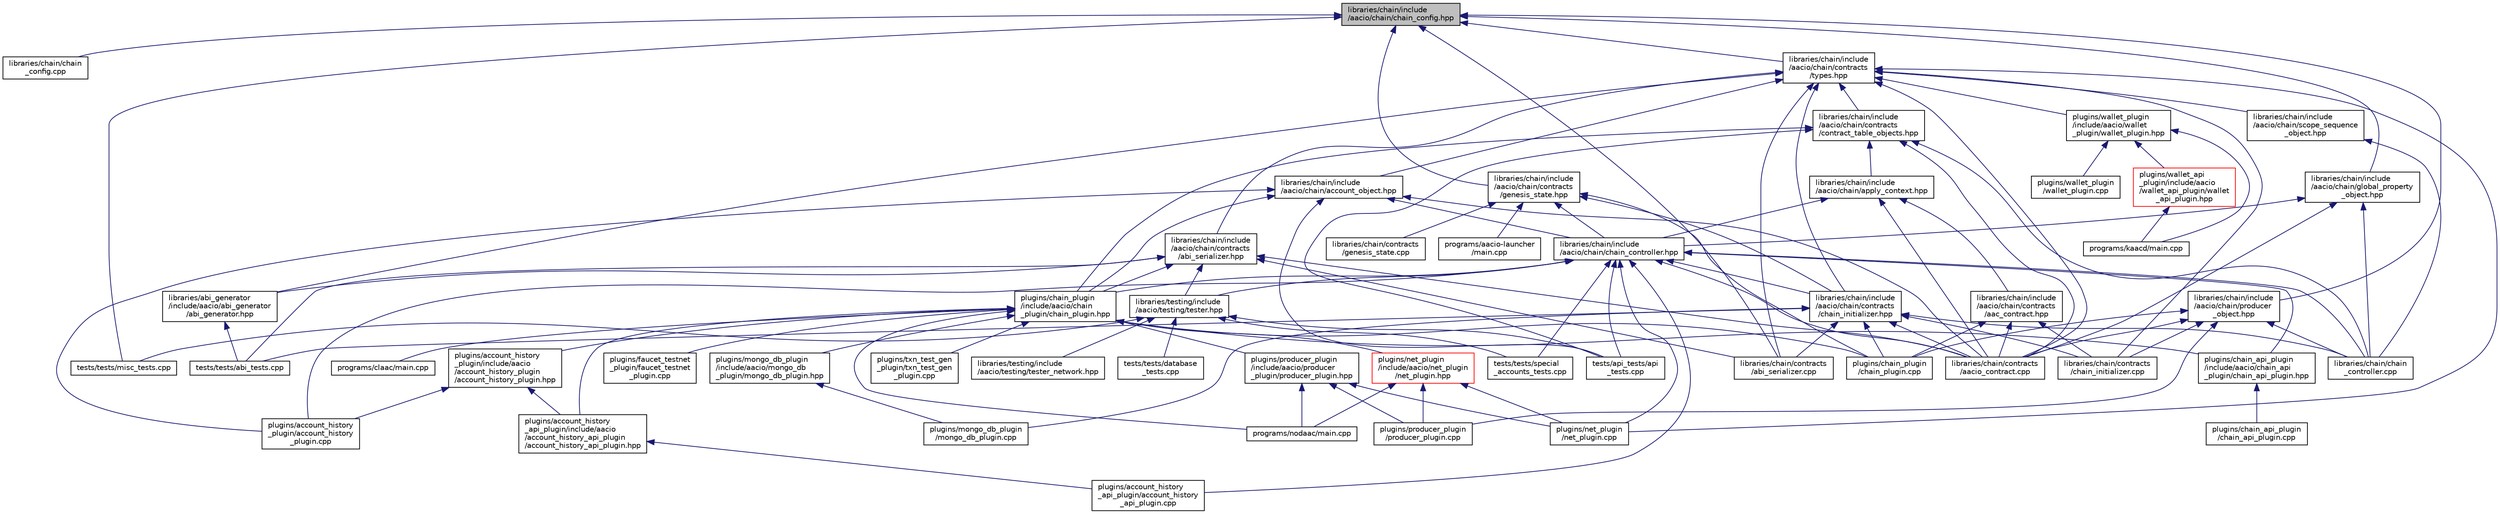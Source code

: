 digraph "libraries/chain/include/aacio/chain/chain_config.hpp"
{
  edge [fontname="Helvetica",fontsize="10",labelfontname="Helvetica",labelfontsize="10"];
  node [fontname="Helvetica",fontsize="10",shape=record];
  Node141 [label="libraries/chain/include\l/aacio/chain/chain_config.hpp",height=0.2,width=0.4,color="black", fillcolor="grey75", style="filled", fontcolor="black"];
  Node141 -> Node142 [dir="back",color="midnightblue",fontsize="10",style="solid"];
  Node142 [label="libraries/chain/chain\l_config.cpp",height=0.2,width=0.4,color="black", fillcolor="white", style="filled",URL="$chain__config_8cpp.html"];
  Node141 -> Node143 [dir="back",color="midnightblue",fontsize="10",style="solid"];
  Node143 [label="libraries/chain/contracts\l/abi_serializer.cpp",height=0.2,width=0.4,color="black", fillcolor="white", style="filled",URL="$abi__serializer_8cpp.html"];
  Node141 -> Node144 [dir="back",color="midnightblue",fontsize="10",style="solid"];
  Node144 [label="libraries/chain/include\l/aacio/chain/contracts\l/genesis_state.hpp",height=0.2,width=0.4,color="black", fillcolor="white", style="filled",URL="$genesis__state_8hpp.html"];
  Node144 -> Node145 [dir="back",color="midnightblue",fontsize="10",style="solid"];
  Node145 [label="libraries/chain/contracts\l/genesis_state.cpp",height=0.2,width=0.4,color="black", fillcolor="white", style="filled",URL="$genesis__state_8cpp.html"];
  Node144 -> Node146 [dir="back",color="midnightblue",fontsize="10",style="solid"];
  Node146 [label="libraries/chain/include\l/aacio/chain/chain_controller.hpp",height=0.2,width=0.4,color="black", fillcolor="white", style="filled",URL="$chain__controller_8hpp.html"];
  Node146 -> Node147 [dir="back",color="midnightblue",fontsize="10",style="solid"];
  Node147 [label="libraries/chain/chain\l_controller.cpp",height=0.2,width=0.4,color="black", fillcolor="white", style="filled",URL="$chain__controller_8cpp.html"];
  Node146 -> Node148 [dir="back",color="midnightblue",fontsize="10",style="solid"];
  Node148 [label="libraries/chain/contracts\l/aacio_contract.cpp",height=0.2,width=0.4,color="black", fillcolor="white", style="filled",URL="$aacio__contract_8cpp.html"];
  Node146 -> Node149 [dir="back",color="midnightblue",fontsize="10",style="solid"];
  Node149 [label="libraries/chain/include\l/aacio/chain/contracts\l/chain_initializer.hpp",height=0.2,width=0.4,color="black", fillcolor="white", style="filled",URL="$chain__initializer_8hpp.html"];
  Node149 -> Node147 [dir="back",color="midnightblue",fontsize="10",style="solid"];
  Node149 -> Node148 [dir="back",color="midnightblue",fontsize="10",style="solid"];
  Node149 -> Node143 [dir="back",color="midnightblue",fontsize="10",style="solid"];
  Node149 -> Node150 [dir="back",color="midnightblue",fontsize="10",style="solid"];
  Node150 [label="libraries/chain/contracts\l/chain_initializer.cpp",height=0.2,width=0.4,color="black", fillcolor="white", style="filled",URL="$chain__initializer_8cpp.html"];
  Node149 -> Node151 [dir="back",color="midnightblue",fontsize="10",style="solid"];
  Node151 [label="plugins/chain_plugin\l/chain_plugin.cpp",height=0.2,width=0.4,color="black", fillcolor="white", style="filled",URL="$chain__plugin_8cpp.html"];
  Node149 -> Node152 [dir="back",color="midnightblue",fontsize="10",style="solid"];
  Node152 [label="plugins/mongo_db_plugin\l/mongo_db_plugin.cpp",height=0.2,width=0.4,color="black", fillcolor="white", style="filled",URL="$mongo__db__plugin_8cpp.html"];
  Node149 -> Node153 [dir="back",color="midnightblue",fontsize="10",style="solid"];
  Node153 [label="tests/tests/abi_tests.cpp",height=0.2,width=0.4,color="black", fillcolor="white", style="filled",URL="$abi__tests_8cpp.html"];
  Node146 -> Node154 [dir="back",color="midnightblue",fontsize="10",style="solid"];
  Node154 [label="libraries/testing/include\l/aacio/testing/tester.hpp",height=0.2,width=0.4,color="black", fillcolor="white", style="filled",URL="$tester_8hpp_source.html"];
  Node154 -> Node155 [dir="back",color="midnightblue",fontsize="10",style="solid"];
  Node155 [label="libraries/testing/include\l/aacio/testing/tester_network.hpp",height=0.2,width=0.4,color="black", fillcolor="white", style="filled",URL="$tester__network_8hpp_source.html"];
  Node154 -> Node156 [dir="back",color="midnightblue",fontsize="10",style="solid"];
  Node156 [label="tests/api_tests/api\l_tests.cpp",height=0.2,width=0.4,color="black", fillcolor="white", style="filled",URL="$api__tests_8cpp.html"];
  Node154 -> Node157 [dir="back",color="midnightblue",fontsize="10",style="solid"];
  Node157 [label="tests/tests/database\l_tests.cpp",height=0.2,width=0.4,color="black", fillcolor="white", style="filled",URL="$database__tests_8cpp.html"];
  Node154 -> Node158 [dir="back",color="midnightblue",fontsize="10",style="solid"];
  Node158 [label="tests/tests/misc_tests.cpp",height=0.2,width=0.4,color="black", fillcolor="white", style="filled",URL="$misc__tests_8cpp.html"];
  Node154 -> Node159 [dir="back",color="midnightblue",fontsize="10",style="solid"];
  Node159 [label="tests/tests/special\l_accounts_tests.cpp",height=0.2,width=0.4,color="black", fillcolor="white", style="filled",URL="$special__accounts__tests_8cpp.html"];
  Node146 -> Node160 [dir="back",color="midnightblue",fontsize="10",style="solid"];
  Node160 [label="plugins/account_history\l_api_plugin/account_history\l_api_plugin.cpp",height=0.2,width=0.4,color="black", fillcolor="white", style="filled",URL="$account__history__api__plugin_8cpp.html"];
  Node146 -> Node161 [dir="back",color="midnightblue",fontsize="10",style="solid"];
  Node161 [label="plugins/account_history\l_plugin/account_history\l_plugin.cpp",height=0.2,width=0.4,color="black", fillcolor="white", style="filled",URL="$account__history__plugin_8cpp.html"];
  Node146 -> Node162 [dir="back",color="midnightblue",fontsize="10",style="solid"];
  Node162 [label="plugins/chain_api_plugin\l/include/aacio/chain_api\l_plugin/chain_api_plugin.hpp",height=0.2,width=0.4,color="black", fillcolor="white", style="filled",URL="$chain__api__plugin_8hpp.html"];
  Node162 -> Node163 [dir="back",color="midnightblue",fontsize="10",style="solid"];
  Node163 [label="plugins/chain_api_plugin\l/chain_api_plugin.cpp",height=0.2,width=0.4,color="black", fillcolor="white", style="filled",URL="$chain__api__plugin_8cpp.html"];
  Node146 -> Node164 [dir="back",color="midnightblue",fontsize="10",style="solid"];
  Node164 [label="plugins/chain_plugin\l/include/aacio/chain\l_plugin/chain_plugin.hpp",height=0.2,width=0.4,color="black", fillcolor="white", style="filled",URL="$chain__plugin_8hpp.html"];
  Node164 -> Node165 [dir="back",color="midnightblue",fontsize="10",style="solid"];
  Node165 [label="plugins/account_history\l_api_plugin/include/aacio\l/account_history_api_plugin\l/account_history_api_plugin.hpp",height=0.2,width=0.4,color="black", fillcolor="white", style="filled",URL="$account__history__api__plugin_8hpp.html"];
  Node165 -> Node160 [dir="back",color="midnightblue",fontsize="10",style="solid"];
  Node164 -> Node166 [dir="back",color="midnightblue",fontsize="10",style="solid"];
  Node166 [label="plugins/account_history\l_plugin/include/aacio\l/account_history_plugin\l/account_history_plugin.hpp",height=0.2,width=0.4,color="black", fillcolor="white", style="filled",URL="$account__history__plugin_8hpp.html"];
  Node166 -> Node165 [dir="back",color="midnightblue",fontsize="10",style="solid"];
  Node166 -> Node161 [dir="back",color="midnightblue",fontsize="10",style="solid"];
  Node164 -> Node162 [dir="back",color="midnightblue",fontsize="10",style="solid"];
  Node164 -> Node151 [dir="back",color="midnightblue",fontsize="10",style="solid"];
  Node164 -> Node167 [dir="back",color="midnightblue",fontsize="10",style="solid"];
  Node167 [label="plugins/faucet_testnet\l_plugin/faucet_testnet\l_plugin.cpp",height=0.2,width=0.4,color="black", fillcolor="white", style="filled",URL="$faucet__testnet__plugin_8cpp.html"];
  Node164 -> Node168 [dir="back",color="midnightblue",fontsize="10",style="solid"];
  Node168 [label="plugins/mongo_db_plugin\l/include/aacio/mongo_db\l_plugin/mongo_db_plugin.hpp",height=0.2,width=0.4,color="black", fillcolor="white", style="filled",URL="$mongo__db__plugin_8hpp.html"];
  Node168 -> Node152 [dir="back",color="midnightblue",fontsize="10",style="solid"];
  Node164 -> Node169 [dir="back",color="midnightblue",fontsize="10",style="solid"];
  Node169 [label="plugins/net_plugin\l/include/aacio/net_plugin\l/net_plugin.hpp",height=0.2,width=0.4,color="red", fillcolor="white", style="filled",URL="$net__plugin_8hpp.html"];
  Node169 -> Node172 [dir="back",color="midnightblue",fontsize="10",style="solid"];
  Node172 [label="plugins/net_plugin\l/net_plugin.cpp",height=0.2,width=0.4,color="black", fillcolor="white", style="filled",URL="$net__plugin_8cpp.html"];
  Node169 -> Node173 [dir="back",color="midnightblue",fontsize="10",style="solid"];
  Node173 [label="plugins/producer_plugin\l/producer_plugin.cpp",height=0.2,width=0.4,color="black", fillcolor="white", style="filled",URL="$producer__plugin_8cpp.html"];
  Node169 -> Node174 [dir="back",color="midnightblue",fontsize="10",style="solid"];
  Node174 [label="programs/nodaac/main.cpp",height=0.2,width=0.4,color="black", fillcolor="white", style="filled",URL="$programs_2nodaac_2main_8cpp.html"];
  Node164 -> Node175 [dir="back",color="midnightblue",fontsize="10",style="solid"];
  Node175 [label="plugins/producer_plugin\l/include/aacio/producer\l_plugin/producer_plugin.hpp",height=0.2,width=0.4,color="black", fillcolor="white", style="filled",URL="$producer__plugin_8hpp.html"];
  Node175 -> Node172 [dir="back",color="midnightblue",fontsize="10",style="solid"];
  Node175 -> Node173 [dir="back",color="midnightblue",fontsize="10",style="solid"];
  Node175 -> Node174 [dir="back",color="midnightblue",fontsize="10",style="solid"];
  Node164 -> Node176 [dir="back",color="midnightblue",fontsize="10",style="solid"];
  Node176 [label="plugins/txn_test_gen\l_plugin/txn_test_gen\l_plugin.cpp",height=0.2,width=0.4,color="black", fillcolor="white", style="filled",URL="$txn__test__gen__plugin_8cpp.html"];
  Node164 -> Node177 [dir="back",color="midnightblue",fontsize="10",style="solid"];
  Node177 [label="programs/claac/main.cpp",height=0.2,width=0.4,color="black", fillcolor="white", style="filled",URL="$programs_2claac_2main_8cpp.html"];
  Node164 -> Node174 [dir="back",color="midnightblue",fontsize="10",style="solid"];
  Node146 -> Node172 [dir="back",color="midnightblue",fontsize="10",style="solid"];
  Node146 -> Node156 [dir="back",color="midnightblue",fontsize="10",style="solid"];
  Node146 -> Node159 [dir="back",color="midnightblue",fontsize="10",style="solid"];
  Node144 -> Node149 [dir="back",color="midnightblue",fontsize="10",style="solid"];
  Node144 -> Node151 [dir="back",color="midnightblue",fontsize="10",style="solid"];
  Node144 -> Node178 [dir="back",color="midnightblue",fontsize="10",style="solid"];
  Node178 [label="programs/aacio-launcher\l/main.cpp",height=0.2,width=0.4,color="black", fillcolor="white", style="filled",URL="$programs_2aacio-launcher_2main_8cpp.html",tooltip="launch testnet nodes "];
  Node141 -> Node179 [dir="back",color="midnightblue",fontsize="10",style="solid"];
  Node179 [label="libraries/chain/include\l/aacio/chain/contracts\l/types.hpp",height=0.2,width=0.4,color="black", fillcolor="white", style="filled",URL="$libraries_2chain_2include_2aacio_2chain_2contracts_2types_8hpp_source.html"];
  Node179 -> Node180 [dir="back",color="midnightblue",fontsize="10",style="solid"];
  Node180 [label="libraries/abi_generator\l/include/aacio/abi_generator\l/abi_generator.hpp",height=0.2,width=0.4,color="black", fillcolor="white", style="filled",URL="$abi__generator_8hpp_source.html"];
  Node180 -> Node153 [dir="back",color="midnightblue",fontsize="10",style="solid"];
  Node179 -> Node148 [dir="back",color="midnightblue",fontsize="10",style="solid"];
  Node179 -> Node143 [dir="back",color="midnightblue",fontsize="10",style="solid"];
  Node179 -> Node150 [dir="back",color="midnightblue",fontsize="10",style="solid"];
  Node179 -> Node181 [dir="back",color="midnightblue",fontsize="10",style="solid"];
  Node181 [label="libraries/chain/include\l/aacio/chain/account_object.hpp",height=0.2,width=0.4,color="black", fillcolor="white", style="filled",URL="$account__object_8hpp.html"];
  Node181 -> Node148 [dir="back",color="midnightblue",fontsize="10",style="solid"];
  Node181 -> Node146 [dir="back",color="midnightblue",fontsize="10",style="solid"];
  Node181 -> Node161 [dir="back",color="midnightblue",fontsize="10",style="solid"];
  Node181 -> Node164 [dir="back",color="midnightblue",fontsize="10",style="solid"];
  Node181 -> Node156 [dir="back",color="midnightblue",fontsize="10",style="solid"];
  Node179 -> Node182 [dir="back",color="midnightblue",fontsize="10",style="solid"];
  Node182 [label="libraries/chain/include\l/aacio/chain/contracts\l/abi_serializer.hpp",height=0.2,width=0.4,color="black", fillcolor="white", style="filled",URL="$abi__serializer_8hpp.html"];
  Node182 -> Node180 [dir="back",color="midnightblue",fontsize="10",style="solid"];
  Node182 -> Node148 [dir="back",color="midnightblue",fontsize="10",style="solid"];
  Node182 -> Node143 [dir="back",color="midnightblue",fontsize="10",style="solid"];
  Node182 -> Node154 [dir="back",color="midnightblue",fontsize="10",style="solid"];
  Node182 -> Node164 [dir="back",color="midnightblue",fontsize="10",style="solid"];
  Node182 -> Node153 [dir="back",color="midnightblue",fontsize="10",style="solid"];
  Node179 -> Node149 [dir="back",color="midnightblue",fontsize="10",style="solid"];
  Node179 -> Node183 [dir="back",color="midnightblue",fontsize="10",style="solid"];
  Node183 [label="libraries/chain/include\l/aacio/chain/contracts\l/contract_table_objects.hpp",height=0.2,width=0.4,color="black", fillcolor="white", style="filled",URL="$contract__table__objects_8hpp.html"];
  Node183 -> Node147 [dir="back",color="midnightblue",fontsize="10",style="solid"];
  Node183 -> Node148 [dir="back",color="midnightblue",fontsize="10",style="solid"];
  Node183 -> Node184 [dir="back",color="midnightblue",fontsize="10",style="solid"];
  Node184 [label="libraries/chain/include\l/aacio/chain/apply_context.hpp",height=0.2,width=0.4,color="black", fillcolor="white", style="filled",URL="$apply__context_8hpp.html"];
  Node184 -> Node148 [dir="back",color="midnightblue",fontsize="10",style="solid"];
  Node184 -> Node146 [dir="back",color="midnightblue",fontsize="10",style="solid"];
  Node184 -> Node185 [dir="back",color="midnightblue",fontsize="10",style="solid"];
  Node185 [label="libraries/chain/include\l/aacio/chain/contracts\l/aac_contract.hpp",height=0.2,width=0.4,color="black", fillcolor="white", style="filled",URL="$aac__contract_8hpp.html"];
  Node185 -> Node148 [dir="back",color="midnightblue",fontsize="10",style="solid"];
  Node185 -> Node150 [dir="back",color="midnightblue",fontsize="10",style="solid"];
  Node185 -> Node151 [dir="back",color="midnightblue",fontsize="10",style="solid"];
  Node183 -> Node164 [dir="back",color="midnightblue",fontsize="10",style="solid"];
  Node183 -> Node156 [dir="back",color="midnightblue",fontsize="10",style="solid"];
  Node179 -> Node186 [dir="back",color="midnightblue",fontsize="10",style="solid"];
  Node186 [label="libraries/chain/include\l/aacio/chain/scope_sequence\l_object.hpp",height=0.2,width=0.4,color="black", fillcolor="white", style="filled",URL="$scope__sequence__object_8hpp.html"];
  Node186 -> Node147 [dir="back",color="midnightblue",fontsize="10",style="solid"];
  Node179 -> Node172 [dir="back",color="midnightblue",fontsize="10",style="solid"];
  Node179 -> Node187 [dir="back",color="midnightblue",fontsize="10",style="solid"];
  Node187 [label="plugins/wallet_plugin\l/include/aacio/wallet\l_plugin/wallet_plugin.hpp",height=0.2,width=0.4,color="black", fillcolor="white", style="filled",URL="$wallet__plugin_8hpp.html"];
  Node187 -> Node188 [dir="back",color="midnightblue",fontsize="10",style="solid"];
  Node188 [label="plugins/wallet_api\l_plugin/include/aacio\l/wallet_api_plugin/wallet\l_api_plugin.hpp",height=0.2,width=0.4,color="red", fillcolor="white", style="filled",URL="$wallet__api__plugin_8hpp.html"];
  Node188 -> Node190 [dir="back",color="midnightblue",fontsize="10",style="solid"];
  Node190 [label="programs/kaacd/main.cpp",height=0.2,width=0.4,color="black", fillcolor="white", style="filled",URL="$programs_2kaacd_2main_8cpp.html"];
  Node187 -> Node191 [dir="back",color="midnightblue",fontsize="10",style="solid"];
  Node191 [label="plugins/wallet_plugin\l/wallet_plugin.cpp",height=0.2,width=0.4,color="black", fillcolor="white", style="filled",URL="$wallet__plugin_8cpp.html"];
  Node187 -> Node190 [dir="back",color="midnightblue",fontsize="10",style="solid"];
  Node141 -> Node192 [dir="back",color="midnightblue",fontsize="10",style="solid"];
  Node192 [label="libraries/chain/include\l/aacio/chain/global_property\l_object.hpp",height=0.2,width=0.4,color="black", fillcolor="white", style="filled",URL="$global__property__object_8hpp.html"];
  Node192 -> Node147 [dir="back",color="midnightblue",fontsize="10",style="solid"];
  Node192 -> Node148 [dir="back",color="midnightblue",fontsize="10",style="solid"];
  Node192 -> Node146 [dir="back",color="midnightblue",fontsize="10",style="solid"];
  Node141 -> Node193 [dir="back",color="midnightblue",fontsize="10",style="solid"];
  Node193 [label="libraries/chain/include\l/aacio/chain/producer\l_object.hpp",height=0.2,width=0.4,color="black", fillcolor="white", style="filled",URL="$producer__object_8hpp.html"];
  Node193 -> Node147 [dir="back",color="midnightblue",fontsize="10",style="solid"];
  Node193 -> Node148 [dir="back",color="midnightblue",fontsize="10",style="solid"];
  Node193 -> Node150 [dir="back",color="midnightblue",fontsize="10",style="solid"];
  Node193 -> Node151 [dir="back",color="midnightblue",fontsize="10",style="solid"];
  Node193 -> Node173 [dir="back",color="midnightblue",fontsize="10",style="solid"];
  Node141 -> Node158 [dir="back",color="midnightblue",fontsize="10",style="solid"];
}
